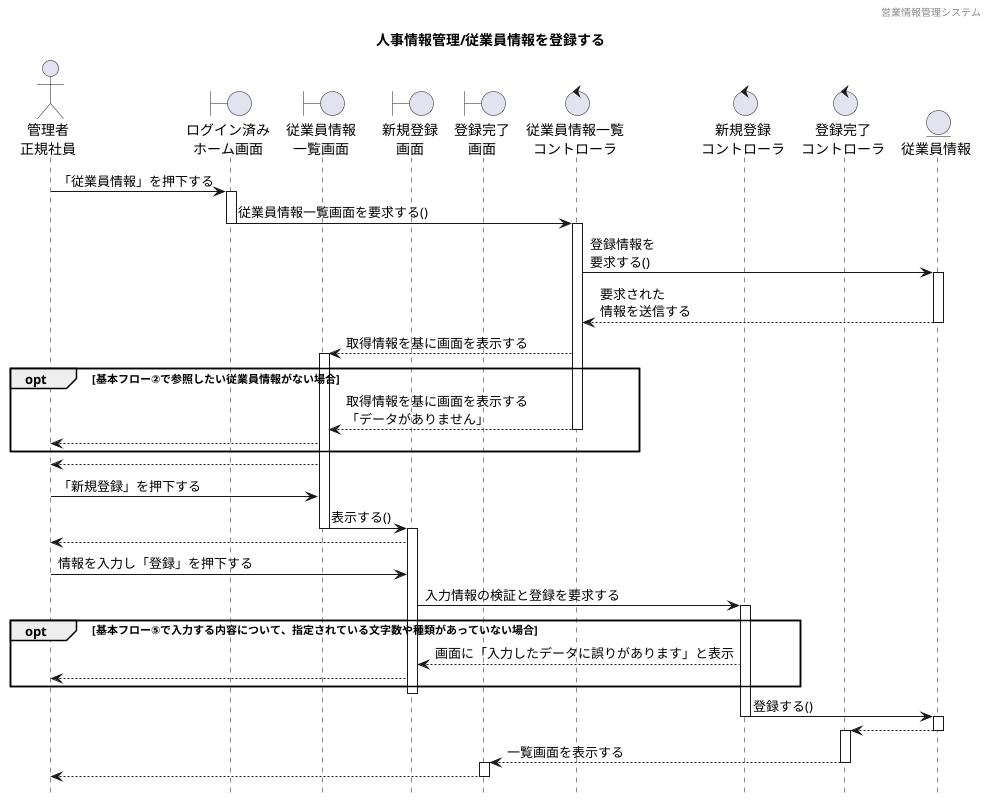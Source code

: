 @startuml シーケンス図

' 下アイコン除去
hide footbox
' ヘッダー
header 営業情報管理システム
' タイトル
title 人事情報管理/従業員情報を登録する


' アイコン
actor "管理者\n正規社員" as a1
boundary "ログイン済み\nホーム画面" as b1
boundary "従業員情報\n一覧画面" as b2
boundary "新規登録\n画面" as b3
boundary "登録完了\n画面" as b4
control "従業員情報一覧\nコントローラ" as c1
control "新規登録\nコントローラ" as c2
control "登録完了\nコントローラ" as c3
entity "従業員情報" as e1


' ログイン済みホーム画面から一覧表示までのシーケンス
a1 -> b1 : 「従業員情報」を押下する
activate b1
b1 -> c1 : 従業員情報一覧画面を要求する()
deactivate b1
activate c1
c1 -> e1 : 登録情報を\n要求する()
activate e1
c1 <-- e1 : 要求された\n情報を送信する
deactivate e1
b2 <-- c1 : 取得情報を基に画面を表示する
activate b2

' 代替フロー
opt 基本フロー②で参照したい従業員情報がない場合
b2 <-- c1 : 取得情報を基に画面を表示する\n「データがありません」
deactivate c1
a1 <-- b2
end

activate b2
a1 <-- b2
a1 -> b2 : 「新規登録」を押下する
b2 -> b3 : 表示する()
deactivate b2
activate b3
a1 <-- b3
a1 -> b3 : 情報を入力し「登録」を押下する
b3 -> c2 : 入力情報の検証と登録を要求する
activate c2

' 代替フロー
opt 基本フロー⑤で入力する内容について、指定されている文字数や種類があっていない場合
b3 <-- c2 : 画面に「入力したデータに誤りがあります」と表示
deactivate c1
a1 <-- b3
end

deactivate b3
activate c2
c2 -> e1 : 登録する()
deactivate c2
activate e1
c3 <-- e1
deactivate e1
activate c3
b4 <-- c3 : 一覧画面を表示する
deactivate c3
activate b4
a1 <-- b4
deactivate b4



@enduml
